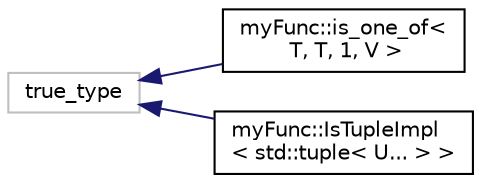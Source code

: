 digraph "Graphical Class Hierarchy"
{
  edge [fontname="Helvetica",fontsize="10",labelfontname="Helvetica",labelfontsize="10"];
  node [fontname="Helvetica",fontsize="10",shape=record];
  rankdir="LR";
  Node1 [label="true_type",height=0.2,width=0.4,color="grey75", fillcolor="white", style="filled"];
  Node1 -> Node2 [dir="back",color="midnightblue",fontsize="10",style="solid",fontname="Helvetica"];
  Node2 [label="myFunc::is_one_of\<\l T, T, 1, V \>",height=0.2,width=0.4,color="black", fillcolor="white", style="filled",URL="$structmyFunc_1_1is__one__of_3_01T_00_01T_00_011_00_01V_01_4.html"];
  Node1 -> Node3 [dir="back",color="midnightblue",fontsize="10",style="solid",fontname="Helvetica"];
  Node3 [label="myFunc::IsTupleImpl\l\< std::tuple\< U... \> \>",height=0.2,width=0.4,color="black", fillcolor="white", style="filled",URL="$structmyFunc_1_1IsTupleImpl_3_01std_1_1tuple_3_01U_8_8_8_01_4_01_4.html"];
}
